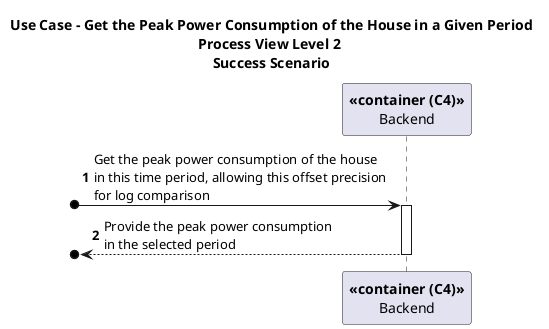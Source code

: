 @startuml
'https://plantuml.com/sequence-diagram

title Use Case - Get the Peak Power Consumption of the House in a Given Period\nProcess View Level 2 \nSuccess Scenario
autonumber

participant "**<<container (C4)>>**\nBackend" as BE

[o-> BE : Get the peak power consumption of the house \nin this time period, allowing this offset precision \nfor log comparison
activate BE
[o<-- BE : Provide the peak power consumption \nin the selected period
deactivate BE





@enduml